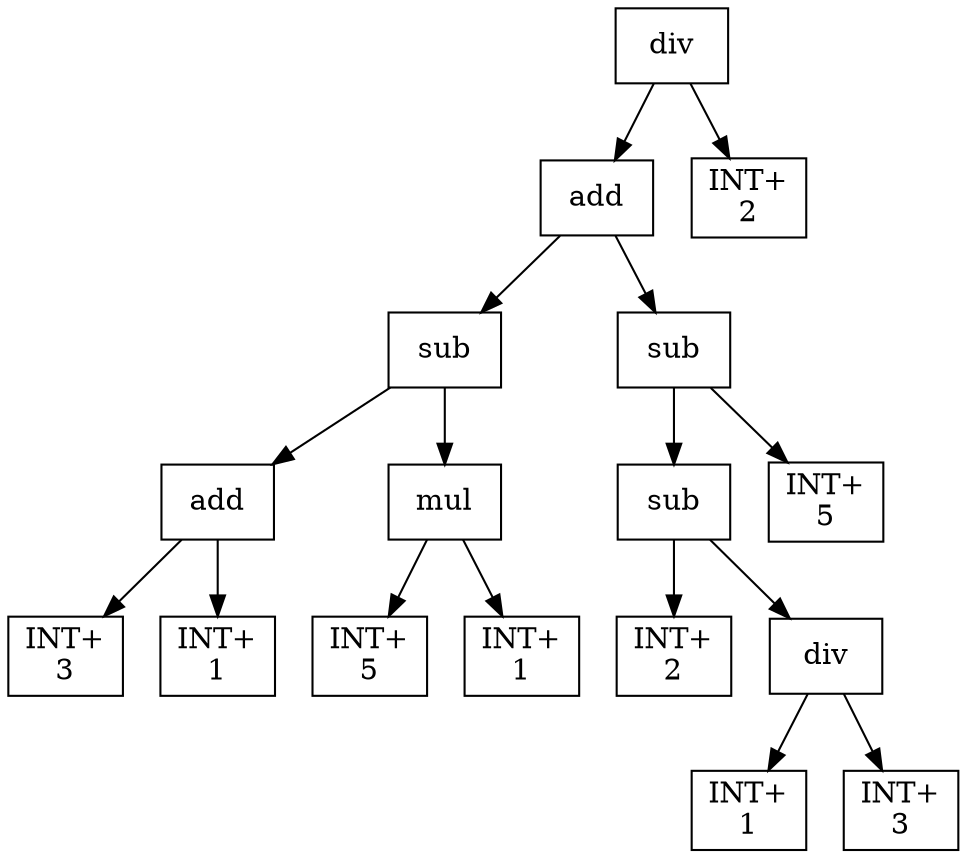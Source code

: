digraph expr {
  node [shape=box];
  n1 [label="div"];
  n2 [label="add"];
  n3 [label="sub"];
  n4 [label="add"];
  n5 [label="INT+\n3"];
  n6 [label="INT+\n1"];
  n4 -> n5;
  n4 -> n6;
  n7 [label="mul"];
  n8 [label="INT+\n5"];
  n9 [label="INT+\n1"];
  n7 -> n8;
  n7 -> n9;
  n3 -> n4;
  n3 -> n7;
  n10 [label="sub"];
  n11 [label="sub"];
  n12 [label="INT+\n2"];
  n13 [label="div"];
  n14 [label="INT+\n1"];
  n15 [label="INT+\n3"];
  n13 -> n14;
  n13 -> n15;
  n11 -> n12;
  n11 -> n13;
  n16 [label="INT+\n5"];
  n10 -> n11;
  n10 -> n16;
  n2 -> n3;
  n2 -> n10;
  n17 [label="INT+\n2"];
  n1 -> n2;
  n1 -> n17;
}